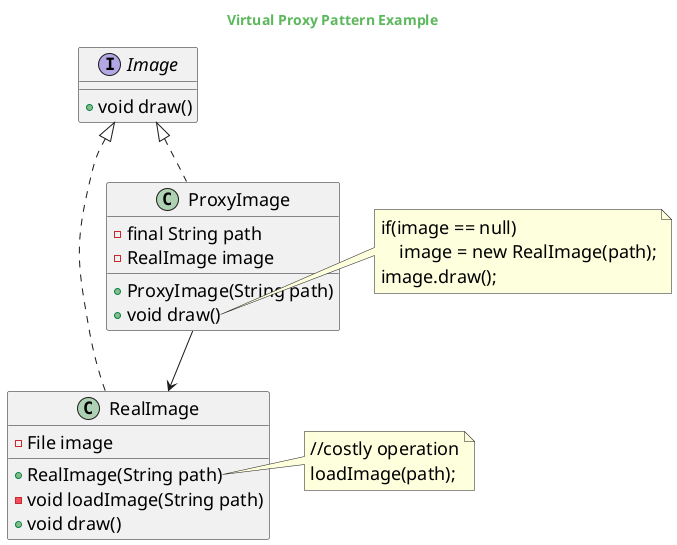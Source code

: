 @startuml

skinparam backgroundcolor transparent
skinparam classFontSize 18
skinparam noteFontSize 18
skinparam arrowFontSize 18
skinparam classAttributeFontSize 18

skinparam titleFontColor #5cb85c

Title Virtual Proxy Pattern Example

interface Image {
    + void draw()
}

class RealImage implements Image{
    - File image
    + RealImage(String path)
    - void loadImage(String path)
    + void draw()
}

class ProxyImage implements Image{
    - final String path
    - RealImage image
    + ProxyImage(String path)
    + void draw()
}

ProxyImage --> RealImage

note right of RealImage::RealImage
    //costly operation
    loadImage(path);
end note

note right of ProxyImage::draw
    if(image == null)
        image = new RealImage(path);
    image.draw();
end note
@enduml